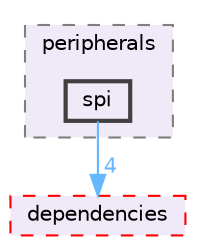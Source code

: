 digraph "src/peripherals/spi"
{
 // LATEX_PDF_SIZE
  bgcolor="transparent";
  edge [fontname=Helvetica,fontsize=10,labelfontname=Helvetica,labelfontsize=10];
  node [fontname=Helvetica,fontsize=10,shape=box,height=0.2,width=0.4];
  compound=true
  subgraph clusterdir_fbf0f2406da70b7242e9fe36900a795c {
    graph [ bgcolor="#f0e9f7", pencolor="grey50", label="peripherals", fontname=Helvetica,fontsize=10 style="filled,dashed", URL="dir_fbf0f2406da70b7242e9fe36900a795c.html",tooltip=""]
  dir_816bb509503637d460c7583c6da44985 [label="spi", fillcolor="#f0e9f7", color="grey25", style="filled,bold", URL="dir_816bb509503637d460c7583c6da44985.html",tooltip=""];
  }
  dir_2676e00fd6700c28f8e3892c4c165cb2 [label="dependencies", fillcolor="#f0e9f7", color="red", style="filled,dashed", URL="dir_2676e00fd6700c28f8e3892c4c165cb2.html",tooltip=""];
  dir_816bb509503637d460c7583c6da44985->dir_2676e00fd6700c28f8e3892c4c165cb2 [headlabel="4", labeldistance=1.5 headhref="dir_000020_000005.html" color="steelblue1" fontcolor="steelblue1"];
}

